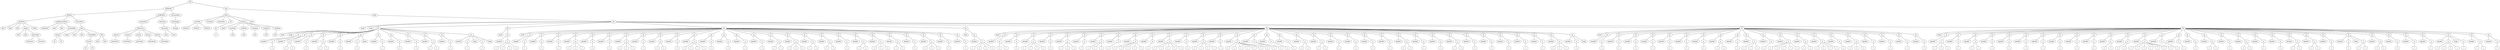 graph Tree {
	"t0" [label = "TEI"];
	"t1" [label = "teiHeader"];
	"t2" [label = "fileDesc"];
	"t3" [label = "titleStmt"];
	"t4" [label = "title"];
	"t5" [label = "title"];
	"t6" [label = "title"];
	"t7" [label = "author"];
	"t8" [label = "idno"];
	"t9" [label = "idno"];
	"t10" [label = "persName"];
	"t11" [label = "forename"];
	"t12" [label = "surname"];
	"t13" [label = "editor"];
	"t14" [label = "publicationStmt"];
	"t15" [label = "publisher"];
	"t16" [label = "idno"];
	"t17" [label = "idno"];
	"t18" [label = "availability"];
	"t19" [label = "licence"];
	"t20" [label = "ab"];
	"t21" [label = "ref"];
	"t22" [label = "sourceDesc"];
	"t23" [label = "bibl"];
	"t24" [label = "name"];
	"t25" [label = "idno"];
	"t26" [label = "idno"];
	"t27" [label = "availability"];
	"t28" [label = "licence"];
	"t29" [label = "ab"];
	"t30" [label = "ref"];
	"t31" [label = "bibl"];
	"t32" [label = "date"];
	"t33" [label = "idno"];
	"t34" [label = "profileDesc"];
	"t35" [label = "particDesc"];
	"t36" [label = "listPerson"];
	"t37" [label = "person"];
	"t38" [label = "persName"];
	"t39" [label = "person"];
	"t40" [label = "persName"];
	"t41" [label = "person"];
	"t42" [label = "persName"];
	"t43" [label = "person"];
	"t44" [label = "persName"];
	"t45" [label = "person"];
	"t46" [label = "persName"];
	"t47" [label = "textClass"];
	"t48" [label = "keywords"];
	"t49" [label = "term"];
	"t50" [label = "term"];
	"t51" [label = "revisionDesc"];
	"t52" [label = "listChange"];
	"t53" [label = "change"];
	"t54" [label = "text"];
	"t55" [label = "front"];
	"t56" [label = "docTitle"];
	"t57" [label = "titlePart"];
	"t58" [label = "titlePart"];
	"t59" [label = "titlePart"];
	"t60" [label = "docDate"];
	"t61" [label = "docAuthor"];
	"t62" [label = "div"];
	"t63" [label = "div"];
	"t64" [label = "p"];
	"t65" [label = "castList"];
	"t66" [label = "head"];
	"t67" [label = "castItem"];
	"t68" [label = "role"];
	"t69" [label = "castItem"];
	"t70" [label = "role"];
	"t71" [label = "castItem"];
	"t72" [label = "role"];
	"t73" [label = "castItem"];
	"t74" [label = "role"];
	"t75" [label = "castItem"];
	"t76" [label = "role"];
	"t77" [label = "note"];
	"t78" [label = "body"];
	"t79" [label = "div"];
	"t80" [label = "head"];
	"t81" [label = "stage"];
	"t82" [label = "div"];
	"t83" [label = "head"];
	"t84" [label = "stage"];
	"t85" [label = "sp"];
	"t86" [label = "speaker"];
	"t87" [label = "p"];
	"t88" [label = "s"];
	"t89" [label = "sp"];
	"t90" [label = "speaker"];
	"t91" [label = "p"];
	"t92" [label = "s"];
	"t93" [label = "s"];
	"t94" [label = "sp"];
	"t95" [label = "speaker"];
	"t96" [label = "p"];
	"t97" [label = "s"];
	"t98" [label = "sp"];
	"t99" [label = "speaker"];
	"t100" [label = "p"];
	"t101" [label = "s"];
	"t102" [label = "s"];
	"t103" [label = "sp"];
	"t104" [label = "speaker"];
	"t105" [label = "p"];
	"t106" [label = "s"];
	"t107" [label = "sp"];
	"t108" [label = "speaker"];
	"t109" [label = "p"];
	"t110" [label = "s"];
	"t111" [label = "stage"];
	"t112" [label = "sp"];
	"t113" [label = "speaker"];
	"t114" [label = "p"];
	"t115" [label = "s"];
	"t116" [label = "sp"];
	"t117" [label = "speaker"];
	"t118" [label = "p"];
	"t119" [label = "s"];
	"t120" [label = "sp"];
	"t121" [label = "speaker"];
	"t122" [label = "p"];
	"t123" [label = "s"];
	"t124" [label = "sp"];
	"t125" [label = "speaker"];
	"t126" [label = "p"];
	"t127" [label = "s"];
	"t128" [label = "s"];
	"t129" [label = "sp"];
	"t130" [label = "speaker"];
	"t131" [label = "p"];
	"t132" [label = "s"];
	"t133" [label = "sp"];
	"t134" [label = "speaker"];
	"t135" [label = "p"];
	"t136" [label = "s"];
	"t137" [label = "stage"];
	"t138" [label = "p"];
	"t139" [label = "s"];
	"t140" [label = "stage"];
	"t141" [label = "div"];
	"t142" [label = "head"];
	"t143" [label = "sp"];
	"t144" [label = "speaker"];
	"t145" [label = "p"];
	"t146" [label = "s"];
	"t147" [label = "s"];
	"t148" [label = "s"];
	"t149" [label = "s"];
	"t150" [label = "div"];
	"t151" [label = "head"];
	"t152" [label = "sp"];
	"t153" [label = "speaker"];
	"t154" [label = "p"];
	"t155" [label = "s"];
	"t156" [label = "sp"];
	"t157" [label = "speaker"];
	"t158" [label = "p"];
	"t159" [label = "s"];
	"t160" [label = "sp"];
	"t161" [label = "speaker"];
	"t162" [label = "p"];
	"t163" [label = "s"];
	"t164" [label = "sp"];
	"t165" [label = "speaker"];
	"t166" [label = "p"];
	"t167" [label = "s"];
	"t168" [label = "s"];
	"t169" [label = "s"];
	"t170" [label = "sp"];
	"t171" [label = "speaker"];
	"t172" [label = "p"];
	"t173" [label = "s"];
	"t174" [label = "sp"];
	"t175" [label = "speaker"];
	"t176" [label = "p"];
	"t177" [label = "s"];
	"t178" [label = "sp"];
	"t179" [label = "speaker"];
	"t180" [label = "p"];
	"t181" [label = "s"];
	"t182" [label = "s"];
	"t183" [label = "s"];
	"t184" [label = "sp"];
	"t185" [label = "speaker"];
	"t186" [label = "p"];
	"t187" [label = "s"];
	"t188" [label = "sp"];
	"t189" [label = "speaker"];
	"t190" [label = "p"];
	"t191" [label = "s"];
	"t192" [label = "s"];
	"t193" [label = "sp"];
	"t194" [label = "speaker"];
	"t195" [label = "p"];
	"t196" [label = "s"];
	"t197" [label = "sp"];
	"t198" [label = "speaker"];
	"t199" [label = "p"];
	"t200" [label = "s"];
	"t201" [label = "s"];
	"t202" [label = "s"];
	"t203" [label = "s"];
	"t204" [label = "sp"];
	"t205" [label = "speaker"];
	"t206" [label = "p"];
	"t207" [label = "s"];
	"t208" [label = "sp"];
	"t209" [label = "speaker"];
	"t210" [label = "p"];
	"t211" [label = "s"];
	"t212" [label = "sp"];
	"t213" [label = "speaker"];
	"t214" [label = "p"];
	"t215" [label = "s"];
	"t216" [label = "sp"];
	"t217" [label = "speaker"];
	"t218" [label = "p"];
	"t219" [label = "s"];
	"t220" [label = "sp"];
	"t221" [label = "speaker"];
	"t222" [label = "p"];
	"t223" [label = "s"];
	"t224" [label = "s"];
	"t225" [label = "sp"];
	"t226" [label = "speaker"];
	"t227" [label = "p"];
	"t228" [label = "s"];
	"t229" [label = "s"];
	"t230" [label = "s"];
	"t231" [label = "sp"];
	"t232" [label = "speaker"];
	"t233" [label = "p"];
	"t234" [label = "s"];
	"t235" [label = "s"];
	"t236" [label = "sp"];
	"t237" [label = "speaker"];
	"t238" [label = "p"];
	"t239" [label = "s"];
	"t240" [label = "s"];
	"t241" [label = "sp"];
	"t242" [label = "speaker"];
	"t243" [label = "p"];
	"t244" [label = "s"];
	"t245" [label = "sp"];
	"t246" [label = "speaker"];
	"t247" [label = "p"];
	"t248" [label = "s"];
	"t249" [label = "s"];
	"t250" [label = "sp"];
	"t251" [label = "speaker"];
	"t252" [label = "p"];
	"t253" [label = "s"];
	"t254" [label = "s"];
	"t255" [label = "s"];
	"t256" [label = "sp"];
	"t257" [label = "speaker"];
	"t258" [label = "p"];
	"t259" [label = "s"];
	"t260" [label = "s"];
	"t261" [label = "sp"];
	"t262" [label = "speaker"];
	"t263" [label = "p"];
	"t264" [label = "s"];
	"t265" [label = "sp"];
	"t266" [label = "speaker"];
	"t267" [label = "p"];
	"t268" [label = "s"];
	"t269" [label = "s"];
	"t270" [label = "s"];
	"t271" [label = "sp"];
	"t272" [label = "speaker"];
	"t273" [label = "p"];
	"t274" [label = "s"];
	"t275" [label = "sp"];
	"t276" [label = "speaker"];
	"t277" [label = "p"];
	"t278" [label = "s"];
	"t279" [label = "div"];
	"t280" [label = "head"];
	"t281" [label = "sp"];
	"t282" [label = "speaker"];
	"t283" [label = "p"];
	"t284" [label = "s"];
	"t285" [label = "s"];
	"t286" [label = "s"];
	"t287" [label = "s"];
	"t288" [label = "div"];
	"t289" [label = "head"];
	"t290" [label = "sp"];
	"t291" [label = "speaker"];
	"t292" [label = "p"];
	"t293" [label = "s"];
	"t294" [label = "s"];
	"t295" [label = "sp"];
	"t296" [label = "speaker"];
	"t297" [label = "p"];
	"t298" [label = "s"];
	"t299" [label = "sp"];
	"t300" [label = "speaker"];
	"t301" [label = "p"];
	"t302" [label = "s"];
	"t303" [label = "s"];
	"t304" [label = "s"];
	"t305" [label = "s"];
	"t306" [label = "sp"];
	"t307" [label = "speaker"];
	"t308" [label = "p"];
	"t309" [label = "s"];
	"t310" [label = "sp"];
	"t311" [label = "speaker"];
	"t312" [label = "p"];
	"t313" [label = "s"];
	"t314" [label = "s"];
	"t315" [label = "s"];
	"t316" [label = "sp"];
	"t317" [label = "speaker"];
	"t318" [label = "p"];
	"t319" [label = "s"];
	"t320" [label = "sp"];
	"t321" [label = "speaker"];
	"t322" [label = "p"];
	"t323" [label = "s"];
	"t324" [label = "s"];
	"t325" [label = "s"];
	"t326" [label = "sp"];
	"t327" [label = "speaker"];
	"t328" [label = "p"];
	"t329" [label = "s"];
	"t330" [label = "sp"];
	"t331" [label = "speaker"];
	"t332" [label = "p"];
	"t333" [label = "s"];
	"t334" [label = "s"];
	"t335" [label = "s"];
	"t336" [label = "s"];
	"t337" [label = "s"];
	"t338" [label = "sp"];
	"t339" [label = "speaker"];
	"t340" [label = "p"];
	"t341" [label = "s"];
	"t342" [label = "sp"];
	"t343" [label = "speaker"];
	"t344" [label = "p"];
	"t345" [label = "s"];
	"t346" [label = "s"];
	"t347" [label = "s"];
	"t348" [label = "s"];
	"t349" [label = "s"];
	"t350" [label = "sp"];
	"t351" [label = "speaker"];
	"t352" [label = "p"];
	"t353" [label = "s"];
	"t354" [label = "sp"];
	"t355" [label = "speaker"];
	"t356" [label = "p"];
	"t357" [label = "s"];
	"t358" [label = "s"];
	"t359" [label = "s"];
	"t360" [label = "s"];
	"t361" [label = "sp"];
	"t362" [label = "speaker"];
	"t363" [label = "p"];
	"t364" [label = "s"];
	"t365" [label = "sp"];
	"t366" [label = "speaker"];
	"t367" [label = "p"];
	"t368" [label = "s"];
	"t369" [label = "s"];
	"t370" [label = "s"];
	"t371" [label = "s"];
	"t372" [label = "s"];
	"t373" [label = "s"];
	"t374" [label = "s"];
	"t375" [label = "sp"];
	"t376" [label = "speaker"];
	"t377" [label = "p"];
	"t378" [label = "s"];
	"t379" [label = "s"];
	"t380" [label = "sp"];
	"t381" [label = "speaker"];
	"t382" [label = "p"];
	"t383" [label = "s"];
	"t384" [label = "sp"];
	"t385" [label = "speaker"];
	"t386" [label = "p"];
	"t387" [label = "s"];
	"t388" [label = "sp"];
	"t389" [label = "speaker"];
	"t390" [label = "p"];
	"t391" [label = "s"];
	"t392" [label = "s"];
	"t393" [label = "sp"];
	"t394" [label = "speaker"];
	"t395" [label = "p"];
	"t396" [label = "s"];
	"t397" [label = "s"];
	"t398" [label = "sp"];
	"t399" [label = "speaker"];
	"t400" [label = "p"];
	"t401" [label = "s"];
	"t402" [label = "sp"];
	"t403" [label = "speaker"];
	"t404" [label = "p"];
	"t405" [label = "s"];
	"t406" [label = "sp"];
	"t407" [label = "speaker"];
	"t408" [label = "p"];
	"t409" [label = "s"];
	"t410" [label = "sp"];
	"t411" [label = "speaker"];
	"t412" [label = "p"];
	"t413" [label = "s"];
	"t414" [label = "sp"];
	"t415" [label = "speaker"];
	"t416" [label = "p"];
	"t417" [label = "s"];
	"t418" [label = "s"];
	"t419" [label = "sp"];
	"t420" [label = "speaker"];
	"t421" [label = "p"];
	"t422" [label = "s"];
	"t423" [label = "sp"];
	"t424" [label = "speaker"];
	"t425" [label = "p"];
	"t426" [label = "s"];
	"t427" [label = "sp"];
	"t428" [label = "speaker"];
	"t429" [label = "p"];
	"t430" [label = "s"];
	"t431" [label = "s"];
	"t432" [label = "sp"];
	"t433" [label = "speaker"];
	"t434" [label = "p"];
	"t435" [label = "s"];
	"t436" [label = "sp"];
	"t437" [label = "speaker"];
	"t438" [label = "p"];
	"t439" [label = "s"];
	"t440" [label = "sp"];
	"t441" [label = "speaker"];
	"t442" [label = "p"];
	"t443" [label = "s"];
	"t444" [label = "sp"];
	"t445" [label = "speaker"];
	"t446" [label = "p"];
	"t447" [label = "s"];
	"t448" [label = "sp"];
	"t449" [label = "speaker"];
	"t450" [label = "p"];
	"t451" [label = "s"];
	"t452" [label = "sp"];
	"t453" [label = "speaker"];
	"t454" [label = "p"];
	"t455" [label = "s"];
	"t456" [label = "s"];
	"t457" [label = "s"];
	"t458" [label = "sp"];
	"t459" [label = "speaker"];
	"t460" [label = "p"];
	"t461" [label = "s"];
	"t462" [label = "stage"];
	"t463" [label = "div"];
	"t464" [label = "head"];
	"t465" [label = "sp"];
	"t466" [label = "speaker"];
	"t467" [label = "p"];
	"t468" [label = "s"];
	"t469" [label = "sp"];
	"t470" [label = "speaker"];
	"t471" [label = "p"];
	"t472" [label = "s"];
	"t473" [label = "sp"];
	"t474" [label = "speaker"];
	"t475" [label = "p"];
	"t476" [label = "s"];
	"t477" [label = "sp"];
	"t478" [label = "speaker"];
	"t479" [label = "p"];
	"t480" [label = "s"];
	"t481" [label = "sp"];
	"t482" [label = "speaker"];
	"t483" [label = "p"];
	"t484" [label = "s"];
	"t485" [label = "sp"];
	"t486" [label = "speaker"];
	"t487" [label = "p"];
	"t488" [label = "s"];
	"t489" [label = "sp"];
	"t490" [label = "speaker"];
	"t491" [label = "p"];
	"t492" [label = "s"];
	"t493" [label = "sp"];
	"t494" [label = "speaker"];
	"t495" [label = "p"];
	"t496" [label = "s"];
	"t497" [label = "s"];
	"t498" [label = "sp"];
	"t499" [label = "speaker"];
	"t500" [label = "p"];
	"t501" [label = "s"];
	"t502" [label = "sp"];
	"t503" [label = "speaker"];
	"t504" [label = "p"];
	"t505" [label = "s"];
	"t506" [label = "s"];
	"t507" [label = "s"];
	"t508" [label = "sp"];
	"t509" [label = "speaker"];
	"t510" [label = "p"];
	"t511" [label = "s"];
	"t512" [label = "sp"];
	"t513" [label = "speaker"];
	"t514" [label = "p"];
	"t515" [label = "s"];
	"t516" [label = "s"];
	"t517" [label = "s"];
	"t518" [label = "s"];
	"t519" [label = "s"];
	"t520" [label = "sp"];
	"t521" [label = "speaker"];
	"t522" [label = "p"];
	"t523" [label = "s"];
	"t524" [label = "s"];
	"t525" [label = "sp"];
	"t526" [label = "speaker"];
	"t527" [label = "p"];
	"t528" [label = "s"];
	"t529" [label = "s"];
	"t530" [label = "s"];
	"t531" [label = "s"];
	"t532" [label = "sp"];
	"t533" [label = "speaker"];
	"t534" [label = "p"];
	"t535" [label = "s"];
	"t536" [label = "sp"];
	"t537" [label = "speaker"];
	"t538" [label = "p"];
	"t539" [label = "s"];
	"t540" [label = "s"];
	"t541" [label = "s"];
	"t542" [label = "sp"];
	"t543" [label = "speaker"];
	"t544" [label = "p"];
	"t545" [label = "s"];
	"t546" [label = "sp"];
	"t547" [label = "speaker"];
	"t548" [label = "p"];
	"t549" [label = "s"];
	"t550" [label = "sp"];
	"t551" [label = "speaker"];
	"t552" [label = "p"];
	"t553" [label = "s"];
	"t554" [label = "sp"];
	"t555" [label = "speaker"];
	"t556" [label = "p"];
	"t557" [label = "s"];
	"t558" [label = "div"];
	"t559" [label = "head"];
	"t560" [label = "sp"];
	"t561" [label = "speaker"];
	"t562" [label = "p"];
	"t563" [label = "s"];
	"t564" [label = "s"];
	"t565" [label = "s"];
	"t566" [label = "sp"];
	"t567" [label = "speaker"];
	"t568" [label = "p"];
	"t569" [label = "s"];
	"t570" [label = "sp"];
	"t571" [label = "speaker"];
	"t572" [label = "p"];
	"t573" [label = "s"];
	"t574" [label = "s"];
	"t575" [label = "sp"];
	"t576" [label = "speaker"];
	"t577" [label = "p"];
	"t578" [label = "s"];
	"t579" [label = "sp"];
	"t580" [label = "speaker"];
	"t581" [label = "p"];
	"t582" [label = "s"];
	"t583" [label = "sp"];
	"t584" [label = "speaker"];
	"t585" [label = "p"];
	"t586" [label = "s"];
	"t587" [label = "sp"];
	"t588" [label = "speaker"];
	"t589" [label = "p"];
	"t590" [label = "s"];
	"t591" [label = "sp"];
	"t592" [label = "speaker"];
	"t593" [label = "p"];
	"t594" [label = "s"];
	"t595" [label = "sp"];
	"t596" [label = "speaker"];
	"t597" [label = "p"];
	"t598" [label = "s"];
	"t599" [label = "sp"];
	"t600" [label = "speaker"];
	"t601" [label = "p"];
	"t602" [label = "s"];
	"t603" [label = "sp"];
	"t604" [label = "speaker"];
	"t605" [label = "p"];
	"t606" [label = "s"];
	"t607" [label = "s"];
	"t608" [label = "sp"];
	"t609" [label = "speaker"];
	"t610" [label = "p"];
	"t611" [label = "s"];
	"t612" [label = "s"];
	"t613" [label = "sp"];
	"t614" [label = "speaker"];
	"t615" [label = "p"];
	"t616" [label = "s"];
	"t617" [label = "s"];
	"t618" [label = "s"];
	"t619" [label = "s"];
	"t620" [label = "s"];
	"t621" [label = "s"];
	"t622" [label = "s"];
	"t623" [label = "sp"];
	"t624" [label = "speaker"];
	"t625" [label = "p"];
	"t626" [label = "s"];
	"t627" [label = "sp"];
	"t628" [label = "speaker"];
	"t629" [label = "p"];
	"t630" [label = "s"];
	"t631" [label = "sp"];
	"t632" [label = "speaker"];
	"t633" [label = "p"];
	"t634" [label = "s"];
	"t635" [label = "sp"];
	"t636" [label = "speaker"];
	"t637" [label = "p"];
	"t638" [label = "s"];
	"t639" [label = "s"];
	"t640" [label = "sp"];
	"t641" [label = "speaker"];
	"t642" [label = "p"];
	"t643" [label = "s"];
	"t644" [label = "sp"];
	"t645" [label = "speaker"];
	"t646" [label = "p"];
	"t647" [label = "s"];
	"t648" [label = "s"];
	"t649" [label = "sp"];
	"t650" [label = "speaker"];
	"t651" [label = "p"];
	"t652" [label = "s"];
	"t653" [label = "sp"];
	"t654" [label = "speaker"];
	"t655" [label = "p"];
	"t656" [label = "s"];
	"t657" [label = "sp"];
	"t658" [label = "speaker"];
	"t659" [label = "p"];
	"t660" [label = "s"];
	"t661" [label = "s"];
	"t662" [label = "sp"];
	"t663" [label = "speaker"];
	"t664" [label = "p"];
	"t665" [label = "s"];
	"t666" [label = "s"];
	"t667" [label = "sp"];
	"t668" [label = "speaker"];
	"t669" [label = "p"];
	"t670" [label = "s"];
	"t671" [label = "sp"];
	"t672" [label = "speaker"];
	"t673" [label = "p"];
	"t674" [label = "s"];
	"t675" [label = "stage"];
	"t676" [label = "p"];
	"t677" [label = "s"];
	"t678" [label = "s"];
	"t679" [label = "sp"];
	"t680" [label = "speaker"];
	"t681" [label = "p"];
	"t682" [label = "s"];
	"t683" [label = "s"];
	"t684" [label = "sp"];
	"t685" [label = "speaker"];
	"t686" [label = "p"];
	"t687" [label = "s"];
	"t688" [label = "sp"];
	"t689" [label = "speaker"];
	"t690" [label = "p"];
	"t691" [label = "s"];
	"t692" [label = "sp"];
	"t693" [label = "speaker"];
	"t694" [label = "p"];
	"t695" [label = "s"];
	"t696" [label = "sp"];
	"t697" [label = "speaker"];
	"t698" [label = "p"];
	"t699" [label = "s"];
	"t700" [label = "s"];
	"t701" [label = "s"];
	"t702" [label = "s"];
	"t703" [label = "stage"];
	"t704" [label = "p"];
	"t705" [label = "s"];
	"t706" [label = "sp"];
	"t707" [label = "speaker"];
	"t708" [label = "p"];
	"t709" [label = "s"];
	"t710" [label = "s"];
	"t711" [label = "sp"];
	"t712" [label = "speaker"];
	"t713" [label = "p"];
	"t714" [label = "s"];
	"t0" -- "t1";
	"t1" -- "t2";
	"t2" -- "t3";
	"t3" -- "t4";
	"t3" -- "t5";
	"t3" -- "t6";
	"t3" -- "t7";
	"t7" -- "t8";
	"t7" -- "t9";
	"t7" -- "t10";
	"t10" -- "t11";
	"t10" -- "t12";
	"t3" -- "t13";
	"t2" -- "t14";
	"t14" -- "t15";
	"t14" -- "t16";
	"t14" -- "t17";
	"t14" -- "t18";
	"t18" -- "t19";
	"t19" -- "t20";
	"t19" -- "t21";
	"t2" -- "t22";
	"t22" -- "t23";
	"t23" -- "t24";
	"t23" -- "t25";
	"t23" -- "t26";
	"t23" -- "t27";
	"t27" -- "t28";
	"t28" -- "t29";
	"t28" -- "t30";
	"t23" -- "t31";
	"t31" -- "t32";
	"t31" -- "t33";
	"t1" -- "t34";
	"t34" -- "t35";
	"t35" -- "t36";
	"t36" -- "t37";
	"t37" -- "t38";
	"t36" -- "t39";
	"t39" -- "t40";
	"t36" -- "t41";
	"t41" -- "t42";
	"t36" -- "t43";
	"t43" -- "t44";
	"t36" -- "t45";
	"t45" -- "t46";
	"t34" -- "t47";
	"t47" -- "t48";
	"t48" -- "t49";
	"t48" -- "t50";
	"t1" -- "t51";
	"t51" -- "t52";
	"t52" -- "t53";
	"t0" -- "t54";
	"t54" -- "t55";
	"t55" -- "t56";
	"t56" -- "t57";
	"t56" -- "t58";
	"t56" -- "t59";
	"t55" -- "t60";
	"t55" -- "t61";
	"t55" -- "t62";
	"t62" -- "t63";
	"t63" -- "t64";
	"t55" -- "t65";
	"t65" -- "t66";
	"t65" -- "t67";
	"t67" -- "t68";
	"t65" -- "t69";
	"t69" -- "t70";
	"t65" -- "t71";
	"t71" -- "t72";
	"t65" -- "t73";
	"t73" -- "t74";
	"t65" -- "t75";
	"t75" -- "t76";
	"t55" -- "t77";
	"t54" -- "t78";
	"t78" -- "t79";
	"t79" -- "t80";
	"t79" -- "t81";
	"t79" -- "t82";
	"t82" -- "t83";
	"t82" -- "t84";
	"t82" -- "t85";
	"t85" -- "t86";
	"t85" -- "t87";
	"t87" -- "t88";
	"t82" -- "t89";
	"t89" -- "t90";
	"t89" -- "t91";
	"t91" -- "t92";
	"t91" -- "t93";
	"t82" -- "t94";
	"t94" -- "t95";
	"t94" -- "t96";
	"t96" -- "t97";
	"t82" -- "t98";
	"t98" -- "t99";
	"t98" -- "t100";
	"t100" -- "t101";
	"t100" -- "t102";
	"t82" -- "t103";
	"t103" -- "t104";
	"t103" -- "t105";
	"t105" -- "t106";
	"t82" -- "t107";
	"t107" -- "t108";
	"t107" -- "t109";
	"t109" -- "t110";
	"t107" -- "t111";
	"t82" -- "t112";
	"t112" -- "t113";
	"t112" -- "t114";
	"t114" -- "t115";
	"t82" -- "t116";
	"t116" -- "t117";
	"t116" -- "t118";
	"t118" -- "t119";
	"t82" -- "t120";
	"t120" -- "t121";
	"t120" -- "t122";
	"t122" -- "t123";
	"t82" -- "t124";
	"t124" -- "t125";
	"t124" -- "t126";
	"t126" -- "t127";
	"t126" -- "t128";
	"t82" -- "t129";
	"t129" -- "t130";
	"t129" -- "t131";
	"t131" -- "t132";
	"t82" -- "t133";
	"t133" -- "t134";
	"t133" -- "t135";
	"t135" -- "t136";
	"t133" -- "t137";
	"t133" -- "t138";
	"t138" -- "t139";
	"t133" -- "t140";
	"t79" -- "t141";
	"t141" -- "t142";
	"t141" -- "t143";
	"t143" -- "t144";
	"t143" -- "t145";
	"t145" -- "t146";
	"t145" -- "t147";
	"t145" -- "t148";
	"t145" -- "t149";
	"t79" -- "t150";
	"t150" -- "t151";
	"t150" -- "t152";
	"t152" -- "t153";
	"t152" -- "t154";
	"t154" -- "t155";
	"t150" -- "t156";
	"t156" -- "t157";
	"t156" -- "t158";
	"t158" -- "t159";
	"t150" -- "t160";
	"t160" -- "t161";
	"t160" -- "t162";
	"t162" -- "t163";
	"t150" -- "t164";
	"t164" -- "t165";
	"t164" -- "t166";
	"t166" -- "t167";
	"t166" -- "t168";
	"t166" -- "t169";
	"t150" -- "t170";
	"t170" -- "t171";
	"t170" -- "t172";
	"t172" -- "t173";
	"t150" -- "t174";
	"t174" -- "t175";
	"t174" -- "t176";
	"t176" -- "t177";
	"t150" -- "t178";
	"t178" -- "t179";
	"t178" -- "t180";
	"t180" -- "t181";
	"t180" -- "t182";
	"t180" -- "t183";
	"t150" -- "t184";
	"t184" -- "t185";
	"t184" -- "t186";
	"t186" -- "t187";
	"t150" -- "t188";
	"t188" -- "t189";
	"t188" -- "t190";
	"t190" -- "t191";
	"t190" -- "t192";
	"t150" -- "t193";
	"t193" -- "t194";
	"t193" -- "t195";
	"t195" -- "t196";
	"t150" -- "t197";
	"t197" -- "t198";
	"t197" -- "t199";
	"t199" -- "t200";
	"t199" -- "t201";
	"t199" -- "t202";
	"t199" -- "t203";
	"t150" -- "t204";
	"t204" -- "t205";
	"t204" -- "t206";
	"t206" -- "t207";
	"t150" -- "t208";
	"t208" -- "t209";
	"t208" -- "t210";
	"t210" -- "t211";
	"t150" -- "t212";
	"t212" -- "t213";
	"t212" -- "t214";
	"t214" -- "t215";
	"t150" -- "t216";
	"t216" -- "t217";
	"t216" -- "t218";
	"t218" -- "t219";
	"t150" -- "t220";
	"t220" -- "t221";
	"t220" -- "t222";
	"t222" -- "t223";
	"t222" -- "t224";
	"t150" -- "t225";
	"t225" -- "t226";
	"t225" -- "t227";
	"t227" -- "t228";
	"t227" -- "t229";
	"t227" -- "t230";
	"t150" -- "t231";
	"t231" -- "t232";
	"t231" -- "t233";
	"t233" -- "t234";
	"t233" -- "t235";
	"t150" -- "t236";
	"t236" -- "t237";
	"t236" -- "t238";
	"t238" -- "t239";
	"t238" -- "t240";
	"t150" -- "t241";
	"t241" -- "t242";
	"t241" -- "t243";
	"t243" -- "t244";
	"t150" -- "t245";
	"t245" -- "t246";
	"t245" -- "t247";
	"t247" -- "t248";
	"t247" -- "t249";
	"t150" -- "t250";
	"t250" -- "t251";
	"t250" -- "t252";
	"t252" -- "t253";
	"t252" -- "t254";
	"t252" -- "t255";
	"t150" -- "t256";
	"t256" -- "t257";
	"t256" -- "t258";
	"t258" -- "t259";
	"t258" -- "t260";
	"t150" -- "t261";
	"t261" -- "t262";
	"t261" -- "t263";
	"t263" -- "t264";
	"t150" -- "t265";
	"t265" -- "t266";
	"t265" -- "t267";
	"t267" -- "t268";
	"t267" -- "t269";
	"t267" -- "t270";
	"t150" -- "t271";
	"t271" -- "t272";
	"t271" -- "t273";
	"t273" -- "t274";
	"t150" -- "t275";
	"t275" -- "t276";
	"t275" -- "t277";
	"t277" -- "t278";
	"t79" -- "t279";
	"t279" -- "t280";
	"t279" -- "t281";
	"t281" -- "t282";
	"t281" -- "t283";
	"t283" -- "t284";
	"t283" -- "t285";
	"t283" -- "t286";
	"t283" -- "t287";
	"t79" -- "t288";
	"t288" -- "t289";
	"t288" -- "t290";
	"t290" -- "t291";
	"t290" -- "t292";
	"t292" -- "t293";
	"t292" -- "t294";
	"t288" -- "t295";
	"t295" -- "t296";
	"t295" -- "t297";
	"t297" -- "t298";
	"t288" -- "t299";
	"t299" -- "t300";
	"t299" -- "t301";
	"t301" -- "t302";
	"t301" -- "t303";
	"t301" -- "t304";
	"t301" -- "t305";
	"t288" -- "t306";
	"t306" -- "t307";
	"t306" -- "t308";
	"t308" -- "t309";
	"t288" -- "t310";
	"t310" -- "t311";
	"t310" -- "t312";
	"t312" -- "t313";
	"t312" -- "t314";
	"t312" -- "t315";
	"t288" -- "t316";
	"t316" -- "t317";
	"t316" -- "t318";
	"t318" -- "t319";
	"t288" -- "t320";
	"t320" -- "t321";
	"t320" -- "t322";
	"t322" -- "t323";
	"t322" -- "t324";
	"t322" -- "t325";
	"t288" -- "t326";
	"t326" -- "t327";
	"t326" -- "t328";
	"t328" -- "t329";
	"t288" -- "t330";
	"t330" -- "t331";
	"t330" -- "t332";
	"t332" -- "t333";
	"t332" -- "t334";
	"t332" -- "t335";
	"t332" -- "t336";
	"t332" -- "t337";
	"t288" -- "t338";
	"t338" -- "t339";
	"t338" -- "t340";
	"t340" -- "t341";
	"t288" -- "t342";
	"t342" -- "t343";
	"t342" -- "t344";
	"t344" -- "t345";
	"t344" -- "t346";
	"t344" -- "t347";
	"t344" -- "t348";
	"t344" -- "t349";
	"t288" -- "t350";
	"t350" -- "t351";
	"t350" -- "t352";
	"t352" -- "t353";
	"t288" -- "t354";
	"t354" -- "t355";
	"t354" -- "t356";
	"t356" -- "t357";
	"t356" -- "t358";
	"t356" -- "t359";
	"t356" -- "t360";
	"t288" -- "t361";
	"t361" -- "t362";
	"t361" -- "t363";
	"t363" -- "t364";
	"t288" -- "t365";
	"t365" -- "t366";
	"t365" -- "t367";
	"t367" -- "t368";
	"t367" -- "t369";
	"t367" -- "t370";
	"t367" -- "t371";
	"t367" -- "t372";
	"t367" -- "t373";
	"t367" -- "t374";
	"t288" -- "t375";
	"t375" -- "t376";
	"t375" -- "t377";
	"t377" -- "t378";
	"t377" -- "t379";
	"t288" -- "t380";
	"t380" -- "t381";
	"t380" -- "t382";
	"t382" -- "t383";
	"t288" -- "t384";
	"t384" -- "t385";
	"t384" -- "t386";
	"t386" -- "t387";
	"t288" -- "t388";
	"t388" -- "t389";
	"t388" -- "t390";
	"t390" -- "t391";
	"t390" -- "t392";
	"t288" -- "t393";
	"t393" -- "t394";
	"t393" -- "t395";
	"t395" -- "t396";
	"t395" -- "t397";
	"t288" -- "t398";
	"t398" -- "t399";
	"t398" -- "t400";
	"t400" -- "t401";
	"t288" -- "t402";
	"t402" -- "t403";
	"t402" -- "t404";
	"t404" -- "t405";
	"t288" -- "t406";
	"t406" -- "t407";
	"t406" -- "t408";
	"t408" -- "t409";
	"t288" -- "t410";
	"t410" -- "t411";
	"t410" -- "t412";
	"t412" -- "t413";
	"t288" -- "t414";
	"t414" -- "t415";
	"t414" -- "t416";
	"t416" -- "t417";
	"t416" -- "t418";
	"t288" -- "t419";
	"t419" -- "t420";
	"t419" -- "t421";
	"t421" -- "t422";
	"t288" -- "t423";
	"t423" -- "t424";
	"t423" -- "t425";
	"t425" -- "t426";
	"t288" -- "t427";
	"t427" -- "t428";
	"t427" -- "t429";
	"t429" -- "t430";
	"t429" -- "t431";
	"t288" -- "t432";
	"t432" -- "t433";
	"t432" -- "t434";
	"t434" -- "t435";
	"t288" -- "t436";
	"t436" -- "t437";
	"t436" -- "t438";
	"t438" -- "t439";
	"t288" -- "t440";
	"t440" -- "t441";
	"t440" -- "t442";
	"t442" -- "t443";
	"t288" -- "t444";
	"t444" -- "t445";
	"t444" -- "t446";
	"t446" -- "t447";
	"t288" -- "t448";
	"t448" -- "t449";
	"t448" -- "t450";
	"t450" -- "t451";
	"t288" -- "t452";
	"t452" -- "t453";
	"t452" -- "t454";
	"t454" -- "t455";
	"t454" -- "t456";
	"t454" -- "t457";
	"t288" -- "t458";
	"t458" -- "t459";
	"t458" -- "t460";
	"t460" -- "t461";
	"t458" -- "t462";
	"t79" -- "t463";
	"t463" -- "t464";
	"t463" -- "t465";
	"t465" -- "t466";
	"t465" -- "t467";
	"t467" -- "t468";
	"t463" -- "t469";
	"t469" -- "t470";
	"t469" -- "t471";
	"t471" -- "t472";
	"t463" -- "t473";
	"t473" -- "t474";
	"t473" -- "t475";
	"t475" -- "t476";
	"t463" -- "t477";
	"t477" -- "t478";
	"t477" -- "t479";
	"t479" -- "t480";
	"t463" -- "t481";
	"t481" -- "t482";
	"t481" -- "t483";
	"t483" -- "t484";
	"t463" -- "t485";
	"t485" -- "t486";
	"t485" -- "t487";
	"t487" -- "t488";
	"t463" -- "t489";
	"t489" -- "t490";
	"t489" -- "t491";
	"t491" -- "t492";
	"t463" -- "t493";
	"t493" -- "t494";
	"t493" -- "t495";
	"t495" -- "t496";
	"t495" -- "t497";
	"t463" -- "t498";
	"t498" -- "t499";
	"t498" -- "t500";
	"t500" -- "t501";
	"t463" -- "t502";
	"t502" -- "t503";
	"t502" -- "t504";
	"t504" -- "t505";
	"t504" -- "t506";
	"t504" -- "t507";
	"t463" -- "t508";
	"t508" -- "t509";
	"t508" -- "t510";
	"t510" -- "t511";
	"t463" -- "t512";
	"t512" -- "t513";
	"t512" -- "t514";
	"t514" -- "t515";
	"t514" -- "t516";
	"t514" -- "t517";
	"t514" -- "t518";
	"t514" -- "t519";
	"t463" -- "t520";
	"t520" -- "t521";
	"t520" -- "t522";
	"t522" -- "t523";
	"t522" -- "t524";
	"t463" -- "t525";
	"t525" -- "t526";
	"t525" -- "t527";
	"t527" -- "t528";
	"t527" -- "t529";
	"t527" -- "t530";
	"t527" -- "t531";
	"t463" -- "t532";
	"t532" -- "t533";
	"t532" -- "t534";
	"t534" -- "t535";
	"t463" -- "t536";
	"t536" -- "t537";
	"t536" -- "t538";
	"t538" -- "t539";
	"t538" -- "t540";
	"t538" -- "t541";
	"t463" -- "t542";
	"t542" -- "t543";
	"t542" -- "t544";
	"t544" -- "t545";
	"t463" -- "t546";
	"t546" -- "t547";
	"t546" -- "t548";
	"t548" -- "t549";
	"t463" -- "t550";
	"t550" -- "t551";
	"t550" -- "t552";
	"t552" -- "t553";
	"t463" -- "t554";
	"t554" -- "t555";
	"t554" -- "t556";
	"t556" -- "t557";
	"t79" -- "t558";
	"t558" -- "t559";
	"t558" -- "t560";
	"t560" -- "t561";
	"t560" -- "t562";
	"t562" -- "t563";
	"t562" -- "t564";
	"t562" -- "t565";
	"t558" -- "t566";
	"t566" -- "t567";
	"t566" -- "t568";
	"t568" -- "t569";
	"t558" -- "t570";
	"t570" -- "t571";
	"t570" -- "t572";
	"t572" -- "t573";
	"t572" -- "t574";
	"t558" -- "t575";
	"t575" -- "t576";
	"t575" -- "t577";
	"t577" -- "t578";
	"t558" -- "t579";
	"t579" -- "t580";
	"t579" -- "t581";
	"t581" -- "t582";
	"t558" -- "t583";
	"t583" -- "t584";
	"t583" -- "t585";
	"t585" -- "t586";
	"t558" -- "t587";
	"t587" -- "t588";
	"t587" -- "t589";
	"t589" -- "t590";
	"t558" -- "t591";
	"t591" -- "t592";
	"t591" -- "t593";
	"t593" -- "t594";
	"t558" -- "t595";
	"t595" -- "t596";
	"t595" -- "t597";
	"t597" -- "t598";
	"t558" -- "t599";
	"t599" -- "t600";
	"t599" -- "t601";
	"t601" -- "t602";
	"t558" -- "t603";
	"t603" -- "t604";
	"t603" -- "t605";
	"t605" -- "t606";
	"t605" -- "t607";
	"t558" -- "t608";
	"t608" -- "t609";
	"t608" -- "t610";
	"t610" -- "t611";
	"t610" -- "t612";
	"t558" -- "t613";
	"t613" -- "t614";
	"t613" -- "t615";
	"t615" -- "t616";
	"t615" -- "t617";
	"t615" -- "t618";
	"t615" -- "t619";
	"t615" -- "t620";
	"t615" -- "t621";
	"t615" -- "t622";
	"t558" -- "t623";
	"t623" -- "t624";
	"t623" -- "t625";
	"t625" -- "t626";
	"t558" -- "t627";
	"t627" -- "t628";
	"t627" -- "t629";
	"t629" -- "t630";
	"t558" -- "t631";
	"t631" -- "t632";
	"t631" -- "t633";
	"t633" -- "t634";
	"t558" -- "t635";
	"t635" -- "t636";
	"t635" -- "t637";
	"t637" -- "t638";
	"t637" -- "t639";
	"t558" -- "t640";
	"t640" -- "t641";
	"t640" -- "t642";
	"t642" -- "t643";
	"t558" -- "t644";
	"t644" -- "t645";
	"t644" -- "t646";
	"t646" -- "t647";
	"t646" -- "t648";
	"t558" -- "t649";
	"t649" -- "t650";
	"t649" -- "t651";
	"t651" -- "t652";
	"t558" -- "t653";
	"t653" -- "t654";
	"t653" -- "t655";
	"t655" -- "t656";
	"t558" -- "t657";
	"t657" -- "t658";
	"t657" -- "t659";
	"t659" -- "t660";
	"t659" -- "t661";
	"t558" -- "t662";
	"t662" -- "t663";
	"t662" -- "t664";
	"t664" -- "t665";
	"t664" -- "t666";
	"t558" -- "t667";
	"t667" -- "t668";
	"t667" -- "t669";
	"t669" -- "t670";
	"t558" -- "t671";
	"t671" -- "t672";
	"t671" -- "t673";
	"t673" -- "t674";
	"t671" -- "t675";
	"t671" -- "t676";
	"t676" -- "t677";
	"t676" -- "t678";
	"t558" -- "t679";
	"t679" -- "t680";
	"t679" -- "t681";
	"t681" -- "t682";
	"t681" -- "t683";
	"t558" -- "t684";
	"t684" -- "t685";
	"t684" -- "t686";
	"t686" -- "t687";
	"t558" -- "t688";
	"t688" -- "t689";
	"t688" -- "t690";
	"t690" -- "t691";
	"t558" -- "t692";
	"t692" -- "t693";
	"t692" -- "t694";
	"t694" -- "t695";
	"t558" -- "t696";
	"t696" -- "t697";
	"t696" -- "t698";
	"t698" -- "t699";
	"t698" -- "t700";
	"t698" -- "t701";
	"t698" -- "t702";
	"t696" -- "t703";
	"t696" -- "t704";
	"t704" -- "t705";
	"t558" -- "t706";
	"t706" -- "t707";
	"t706" -- "t708";
	"t708" -- "t709";
	"t708" -- "t710";
	"t558" -- "t711";
	"t711" -- "t712";
	"t711" -- "t713";
	"t713" -- "t714";
}
